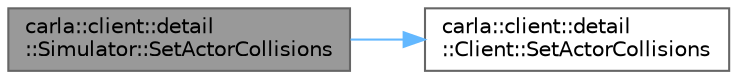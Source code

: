 digraph "carla::client::detail::Simulator::SetActorCollisions"
{
 // INTERACTIVE_SVG=YES
 // LATEX_PDF_SIZE
  bgcolor="transparent";
  edge [fontname=Helvetica,fontsize=10,labelfontname=Helvetica,labelfontsize=10];
  node [fontname=Helvetica,fontsize=10,shape=box,height=0.2,width=0.4];
  rankdir="LR";
  Node1 [id="Node000001",label="carla::client::detail\l::Simulator::SetActorCollisions",height=0.2,width=0.4,color="gray40", fillcolor="grey60", style="filled", fontcolor="black",tooltip=" "];
  Node1 -> Node2 [id="edge1_Node000001_Node000002",color="steelblue1",style="solid",tooltip=" "];
  Node2 [id="Node000002",label="carla::client::detail\l::Client::SetActorCollisions",height=0.2,width=0.4,color="grey40", fillcolor="white", style="filled",URL="$dd/ddd/classcarla_1_1client_1_1detail_1_1Client.html#a3e36ea03dedeefc5fac78245520ada49",tooltip=" "];
}
